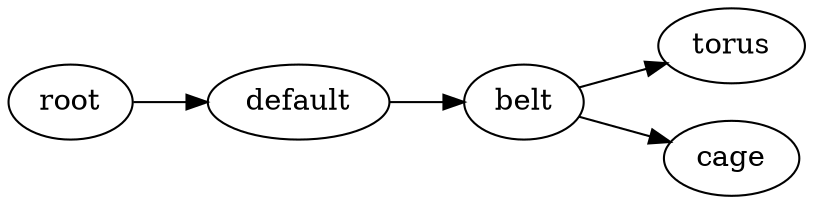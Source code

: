 digraph default {
	graph [rankdir=LR]
	root_1 [label=root href="javascript:s=&quot;\(\)\nNone&quot;; console.log(s); alert(s);"]
	default_2 [label=default href="javascript:s=&quot;\(&#x27;default&#x27;,\)\nCircularBelt&quot;; console.log(s); alert(s);" tooltip=CircularBelt]
	belt_3 [label=belt href="javascript:s=&quot;\(&#x27;default&#x27;,\ &#x27;belt&#x27;\)\nTorus&quot;; console.log(s); alert(s);" tooltip=Torus]
	torus_4 [label=torus href="javascript:s=&quot;\(&#x27;default&#x27;,\ &#x27;belt&#x27;,\ &#x27;torus&#x27;\)\nRotateExtrude&quot;; console.log(s); alert(s);" tooltip=RotateExtrude]
	cage_5 [label=cage href="javascript:s=&quot;\(&#x27;default&#x27;,\ &#x27;belt&#x27;,\ &#x27;cage&#x27;\)\nRotateExtrude&quot;; console.log(s); alert(s);" tooltip=RotateExtrude]
	root_1 -> default_2
	default_2 -> belt_3
	belt_3 -> torus_4
	belt_3 -> cage_5
}
